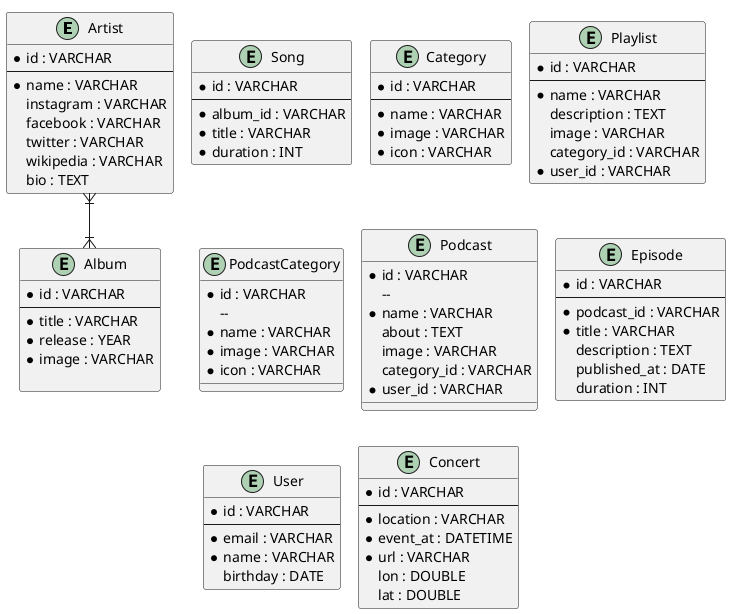 @startuml
!pragma layout smetana
entity Artist {
    * id : VARCHAR
    --
    * name : VARCHAR
    instagram : VARCHAR
    facebook : VARCHAR
    twitter : VARCHAR
    wikipedia : VARCHAR
    bio : TEXT
}

entity Album {
    * id : VARCHAR
    --
    * title : VARCHAR
    * release : YEAR
    * image : VARCHAR

}

entity Song {
    * id : VARCHAR
    --
    * album_id : VARCHAR
    * title : VARCHAR
    * duration : INT
}

entity Category {
    * id : VARCHAR
    --
    * name : VARCHAR
    * image : VARCHAR
    * icon : VARCHAR
}

entity Playlist {
    * id : VARCHAR
    --
    * name : VARCHAR
    description : TEXT
    image : VARCHAR
    category_id : VARCHAR
    * user_id : VARCHAR
}

entity PodcastCategory {
     * id : VARCHAR
        --
     * name : VARCHAR
     * image : VARCHAR
     * icon : VARCHAR
}

entity Podcast {
    * id : VARCHAR
        --
    * name : VARCHAR
    about : TEXT
    image : VARCHAR
    category_id : VARCHAR
    * user_id : VARCHAR
}

entity Episode {
    * id : VARCHAR
    --
    * podcast_id : VARCHAR
    * title : VARCHAR
    description : TEXT
    published_at : DATE
    duration : INT
}

entity User {
    * id : VARCHAR
    --
    * email : VARCHAR
    * name : VARCHAR
    birthday : DATE
}

entity Concert {
    * id : VARCHAR
    --
    * location : VARCHAR
    * event_at : DATETIME
    * url : VARCHAR
    lon : DOUBLE
    lat : DOUBLE
}

Artist }|--|{ Album
@enduml
